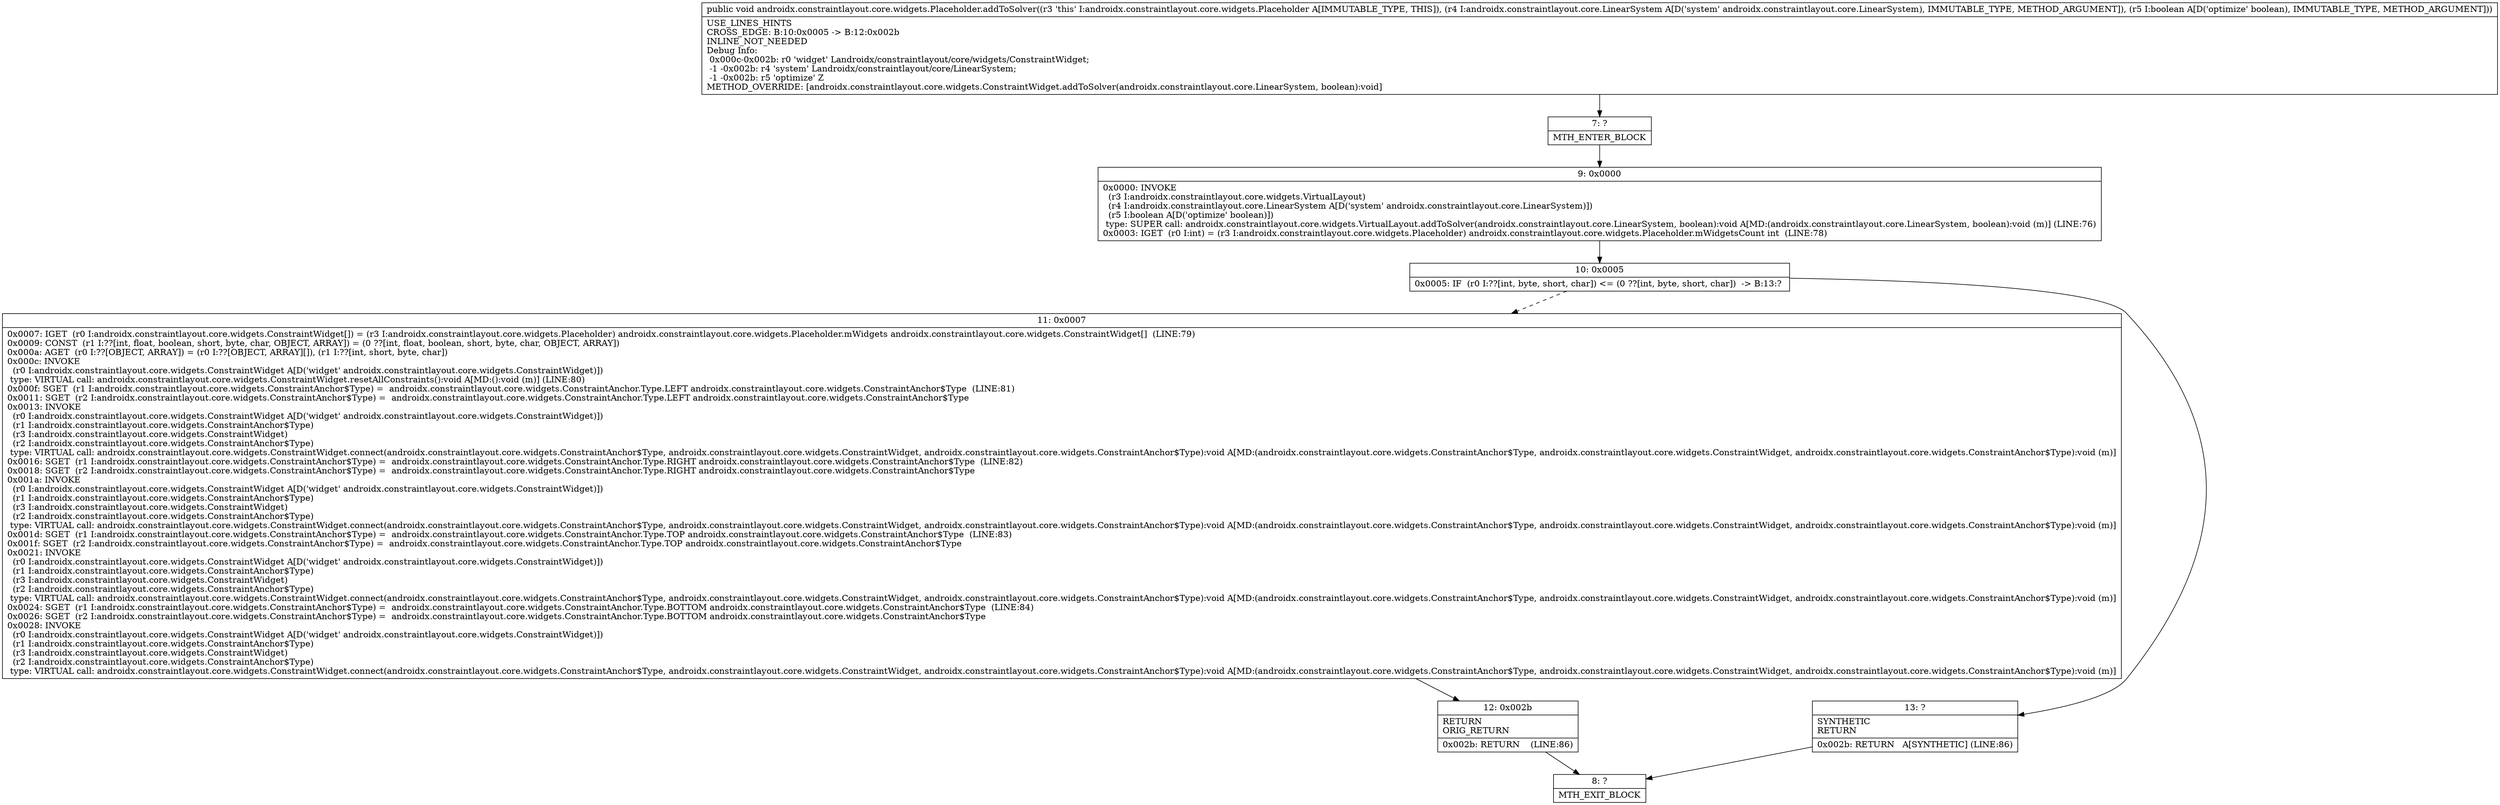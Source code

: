 digraph "CFG forandroidx.constraintlayout.core.widgets.Placeholder.addToSolver(Landroidx\/constraintlayout\/core\/LinearSystem;Z)V" {
Node_7 [shape=record,label="{7\:\ ?|MTH_ENTER_BLOCK\l}"];
Node_9 [shape=record,label="{9\:\ 0x0000|0x0000: INVOKE  \l  (r3 I:androidx.constraintlayout.core.widgets.VirtualLayout)\l  (r4 I:androidx.constraintlayout.core.LinearSystem A[D('system' androidx.constraintlayout.core.LinearSystem)])\l  (r5 I:boolean A[D('optimize' boolean)])\l type: SUPER call: androidx.constraintlayout.core.widgets.VirtualLayout.addToSolver(androidx.constraintlayout.core.LinearSystem, boolean):void A[MD:(androidx.constraintlayout.core.LinearSystem, boolean):void (m)] (LINE:76)\l0x0003: IGET  (r0 I:int) = (r3 I:androidx.constraintlayout.core.widgets.Placeholder) androidx.constraintlayout.core.widgets.Placeholder.mWidgetsCount int  (LINE:78)\l}"];
Node_10 [shape=record,label="{10\:\ 0x0005|0x0005: IF  (r0 I:??[int, byte, short, char]) \<= (0 ??[int, byte, short, char])  \-\> B:13:? \l}"];
Node_11 [shape=record,label="{11\:\ 0x0007|0x0007: IGET  (r0 I:androidx.constraintlayout.core.widgets.ConstraintWidget[]) = (r3 I:androidx.constraintlayout.core.widgets.Placeholder) androidx.constraintlayout.core.widgets.Placeholder.mWidgets androidx.constraintlayout.core.widgets.ConstraintWidget[]  (LINE:79)\l0x0009: CONST  (r1 I:??[int, float, boolean, short, byte, char, OBJECT, ARRAY]) = (0 ??[int, float, boolean, short, byte, char, OBJECT, ARRAY]) \l0x000a: AGET  (r0 I:??[OBJECT, ARRAY]) = (r0 I:??[OBJECT, ARRAY][]), (r1 I:??[int, short, byte, char]) \l0x000c: INVOKE  \l  (r0 I:androidx.constraintlayout.core.widgets.ConstraintWidget A[D('widget' androidx.constraintlayout.core.widgets.ConstraintWidget)])\l type: VIRTUAL call: androidx.constraintlayout.core.widgets.ConstraintWidget.resetAllConstraints():void A[MD:():void (m)] (LINE:80)\l0x000f: SGET  (r1 I:androidx.constraintlayout.core.widgets.ConstraintAnchor$Type) =  androidx.constraintlayout.core.widgets.ConstraintAnchor.Type.LEFT androidx.constraintlayout.core.widgets.ConstraintAnchor$Type  (LINE:81)\l0x0011: SGET  (r2 I:androidx.constraintlayout.core.widgets.ConstraintAnchor$Type) =  androidx.constraintlayout.core.widgets.ConstraintAnchor.Type.LEFT androidx.constraintlayout.core.widgets.ConstraintAnchor$Type \l0x0013: INVOKE  \l  (r0 I:androidx.constraintlayout.core.widgets.ConstraintWidget A[D('widget' androidx.constraintlayout.core.widgets.ConstraintWidget)])\l  (r1 I:androidx.constraintlayout.core.widgets.ConstraintAnchor$Type)\l  (r3 I:androidx.constraintlayout.core.widgets.ConstraintWidget)\l  (r2 I:androidx.constraintlayout.core.widgets.ConstraintAnchor$Type)\l type: VIRTUAL call: androidx.constraintlayout.core.widgets.ConstraintWidget.connect(androidx.constraintlayout.core.widgets.ConstraintAnchor$Type, androidx.constraintlayout.core.widgets.ConstraintWidget, androidx.constraintlayout.core.widgets.ConstraintAnchor$Type):void A[MD:(androidx.constraintlayout.core.widgets.ConstraintAnchor$Type, androidx.constraintlayout.core.widgets.ConstraintWidget, androidx.constraintlayout.core.widgets.ConstraintAnchor$Type):void (m)]\l0x0016: SGET  (r1 I:androidx.constraintlayout.core.widgets.ConstraintAnchor$Type) =  androidx.constraintlayout.core.widgets.ConstraintAnchor.Type.RIGHT androidx.constraintlayout.core.widgets.ConstraintAnchor$Type  (LINE:82)\l0x0018: SGET  (r2 I:androidx.constraintlayout.core.widgets.ConstraintAnchor$Type) =  androidx.constraintlayout.core.widgets.ConstraintAnchor.Type.RIGHT androidx.constraintlayout.core.widgets.ConstraintAnchor$Type \l0x001a: INVOKE  \l  (r0 I:androidx.constraintlayout.core.widgets.ConstraintWidget A[D('widget' androidx.constraintlayout.core.widgets.ConstraintWidget)])\l  (r1 I:androidx.constraintlayout.core.widgets.ConstraintAnchor$Type)\l  (r3 I:androidx.constraintlayout.core.widgets.ConstraintWidget)\l  (r2 I:androidx.constraintlayout.core.widgets.ConstraintAnchor$Type)\l type: VIRTUAL call: androidx.constraintlayout.core.widgets.ConstraintWidget.connect(androidx.constraintlayout.core.widgets.ConstraintAnchor$Type, androidx.constraintlayout.core.widgets.ConstraintWidget, androidx.constraintlayout.core.widgets.ConstraintAnchor$Type):void A[MD:(androidx.constraintlayout.core.widgets.ConstraintAnchor$Type, androidx.constraintlayout.core.widgets.ConstraintWidget, androidx.constraintlayout.core.widgets.ConstraintAnchor$Type):void (m)]\l0x001d: SGET  (r1 I:androidx.constraintlayout.core.widgets.ConstraintAnchor$Type) =  androidx.constraintlayout.core.widgets.ConstraintAnchor.Type.TOP androidx.constraintlayout.core.widgets.ConstraintAnchor$Type  (LINE:83)\l0x001f: SGET  (r2 I:androidx.constraintlayout.core.widgets.ConstraintAnchor$Type) =  androidx.constraintlayout.core.widgets.ConstraintAnchor.Type.TOP androidx.constraintlayout.core.widgets.ConstraintAnchor$Type \l0x0021: INVOKE  \l  (r0 I:androidx.constraintlayout.core.widgets.ConstraintWidget A[D('widget' androidx.constraintlayout.core.widgets.ConstraintWidget)])\l  (r1 I:androidx.constraintlayout.core.widgets.ConstraintAnchor$Type)\l  (r3 I:androidx.constraintlayout.core.widgets.ConstraintWidget)\l  (r2 I:androidx.constraintlayout.core.widgets.ConstraintAnchor$Type)\l type: VIRTUAL call: androidx.constraintlayout.core.widgets.ConstraintWidget.connect(androidx.constraintlayout.core.widgets.ConstraintAnchor$Type, androidx.constraintlayout.core.widgets.ConstraintWidget, androidx.constraintlayout.core.widgets.ConstraintAnchor$Type):void A[MD:(androidx.constraintlayout.core.widgets.ConstraintAnchor$Type, androidx.constraintlayout.core.widgets.ConstraintWidget, androidx.constraintlayout.core.widgets.ConstraintAnchor$Type):void (m)]\l0x0024: SGET  (r1 I:androidx.constraintlayout.core.widgets.ConstraintAnchor$Type) =  androidx.constraintlayout.core.widgets.ConstraintAnchor.Type.BOTTOM androidx.constraintlayout.core.widgets.ConstraintAnchor$Type  (LINE:84)\l0x0026: SGET  (r2 I:androidx.constraintlayout.core.widgets.ConstraintAnchor$Type) =  androidx.constraintlayout.core.widgets.ConstraintAnchor.Type.BOTTOM androidx.constraintlayout.core.widgets.ConstraintAnchor$Type \l0x0028: INVOKE  \l  (r0 I:androidx.constraintlayout.core.widgets.ConstraintWidget A[D('widget' androidx.constraintlayout.core.widgets.ConstraintWidget)])\l  (r1 I:androidx.constraintlayout.core.widgets.ConstraintAnchor$Type)\l  (r3 I:androidx.constraintlayout.core.widgets.ConstraintWidget)\l  (r2 I:androidx.constraintlayout.core.widgets.ConstraintAnchor$Type)\l type: VIRTUAL call: androidx.constraintlayout.core.widgets.ConstraintWidget.connect(androidx.constraintlayout.core.widgets.ConstraintAnchor$Type, androidx.constraintlayout.core.widgets.ConstraintWidget, androidx.constraintlayout.core.widgets.ConstraintAnchor$Type):void A[MD:(androidx.constraintlayout.core.widgets.ConstraintAnchor$Type, androidx.constraintlayout.core.widgets.ConstraintWidget, androidx.constraintlayout.core.widgets.ConstraintAnchor$Type):void (m)]\l}"];
Node_12 [shape=record,label="{12\:\ 0x002b|RETURN\lORIG_RETURN\l|0x002b: RETURN    (LINE:86)\l}"];
Node_8 [shape=record,label="{8\:\ ?|MTH_EXIT_BLOCK\l}"];
Node_13 [shape=record,label="{13\:\ ?|SYNTHETIC\lRETURN\l|0x002b: RETURN   A[SYNTHETIC] (LINE:86)\l}"];
MethodNode[shape=record,label="{public void androidx.constraintlayout.core.widgets.Placeholder.addToSolver((r3 'this' I:androidx.constraintlayout.core.widgets.Placeholder A[IMMUTABLE_TYPE, THIS]), (r4 I:androidx.constraintlayout.core.LinearSystem A[D('system' androidx.constraintlayout.core.LinearSystem), IMMUTABLE_TYPE, METHOD_ARGUMENT]), (r5 I:boolean A[D('optimize' boolean), IMMUTABLE_TYPE, METHOD_ARGUMENT]))  | USE_LINES_HINTS\lCROSS_EDGE: B:10:0x0005 \-\> B:12:0x002b\lINLINE_NOT_NEEDED\lDebug Info:\l  0x000c\-0x002b: r0 'widget' Landroidx\/constraintlayout\/core\/widgets\/ConstraintWidget;\l  \-1 \-0x002b: r4 'system' Landroidx\/constraintlayout\/core\/LinearSystem;\l  \-1 \-0x002b: r5 'optimize' Z\lMETHOD_OVERRIDE: [androidx.constraintlayout.core.widgets.ConstraintWidget.addToSolver(androidx.constraintlayout.core.LinearSystem, boolean):void]\l}"];
MethodNode -> Node_7;Node_7 -> Node_9;
Node_9 -> Node_10;
Node_10 -> Node_11[style=dashed];
Node_10 -> Node_13;
Node_11 -> Node_12;
Node_12 -> Node_8;
Node_13 -> Node_8;
}

